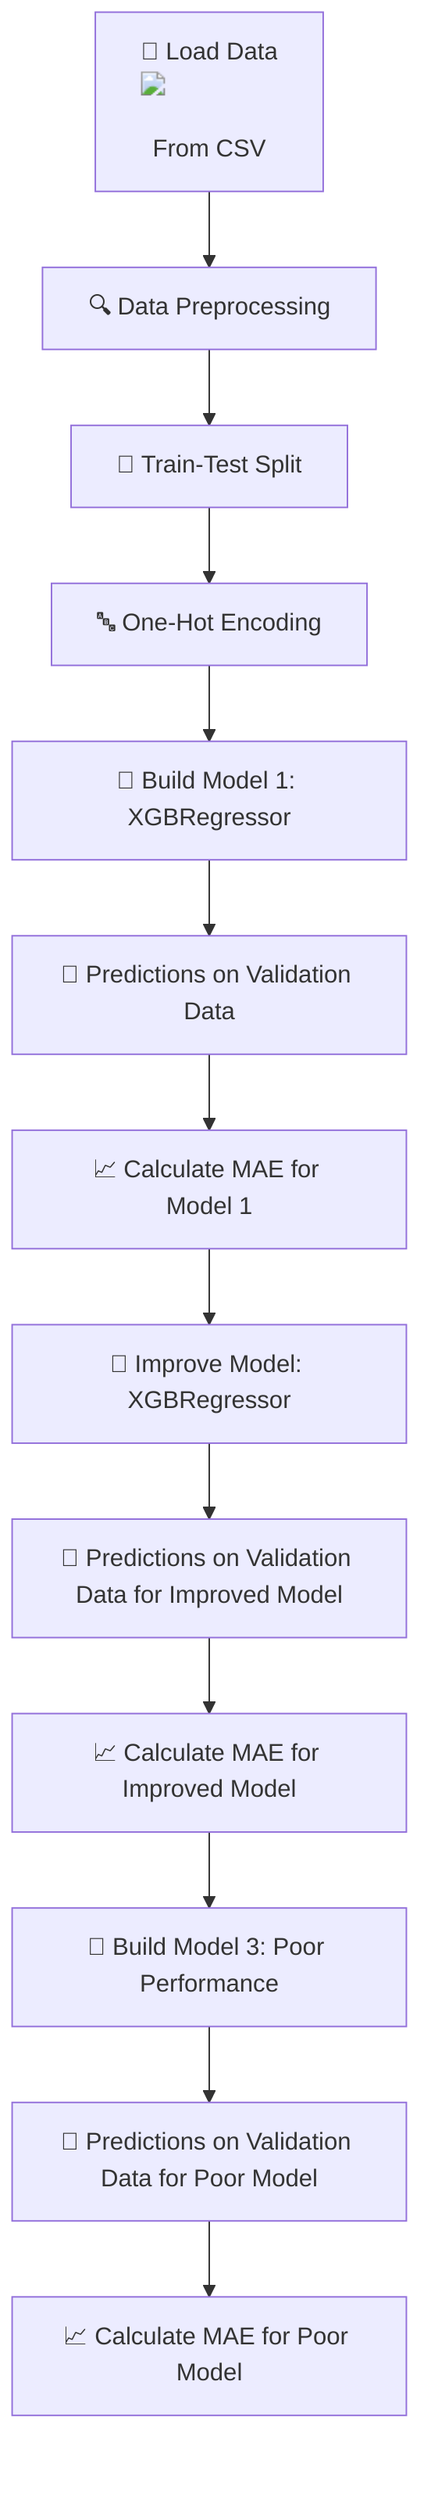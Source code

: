 graph TD;
    A["📁 Load Data <img src='icons/file.svg'/> <br/> From CSV"] --> B["🔍 Data Preprocessing"];
    B --> C["🧮 Train-Test Split"];
    C --> D["🔤 One-Hot Encoding"];
    D --> E["🧠 Build Model 1: XGBRegressor"];
    E --> F["🔮 Predictions on Validation Data"];
    F --> G["📈 Calculate MAE for Model 1"];
    G --> H["🧠 Improve Model: XGBRegressor"];
    H --> I["🔮 Predictions on Validation Data for Improved Model"];
    I --> J["📈 Calculate MAE for Improved Model"];
    J --> K["🧠 Build Model 3: Poor Performance"];
    K --> L["🔮 Predictions on Validation Data for Poor Model"];
    L --> M["📈 Calculate MAE for Poor Model"];